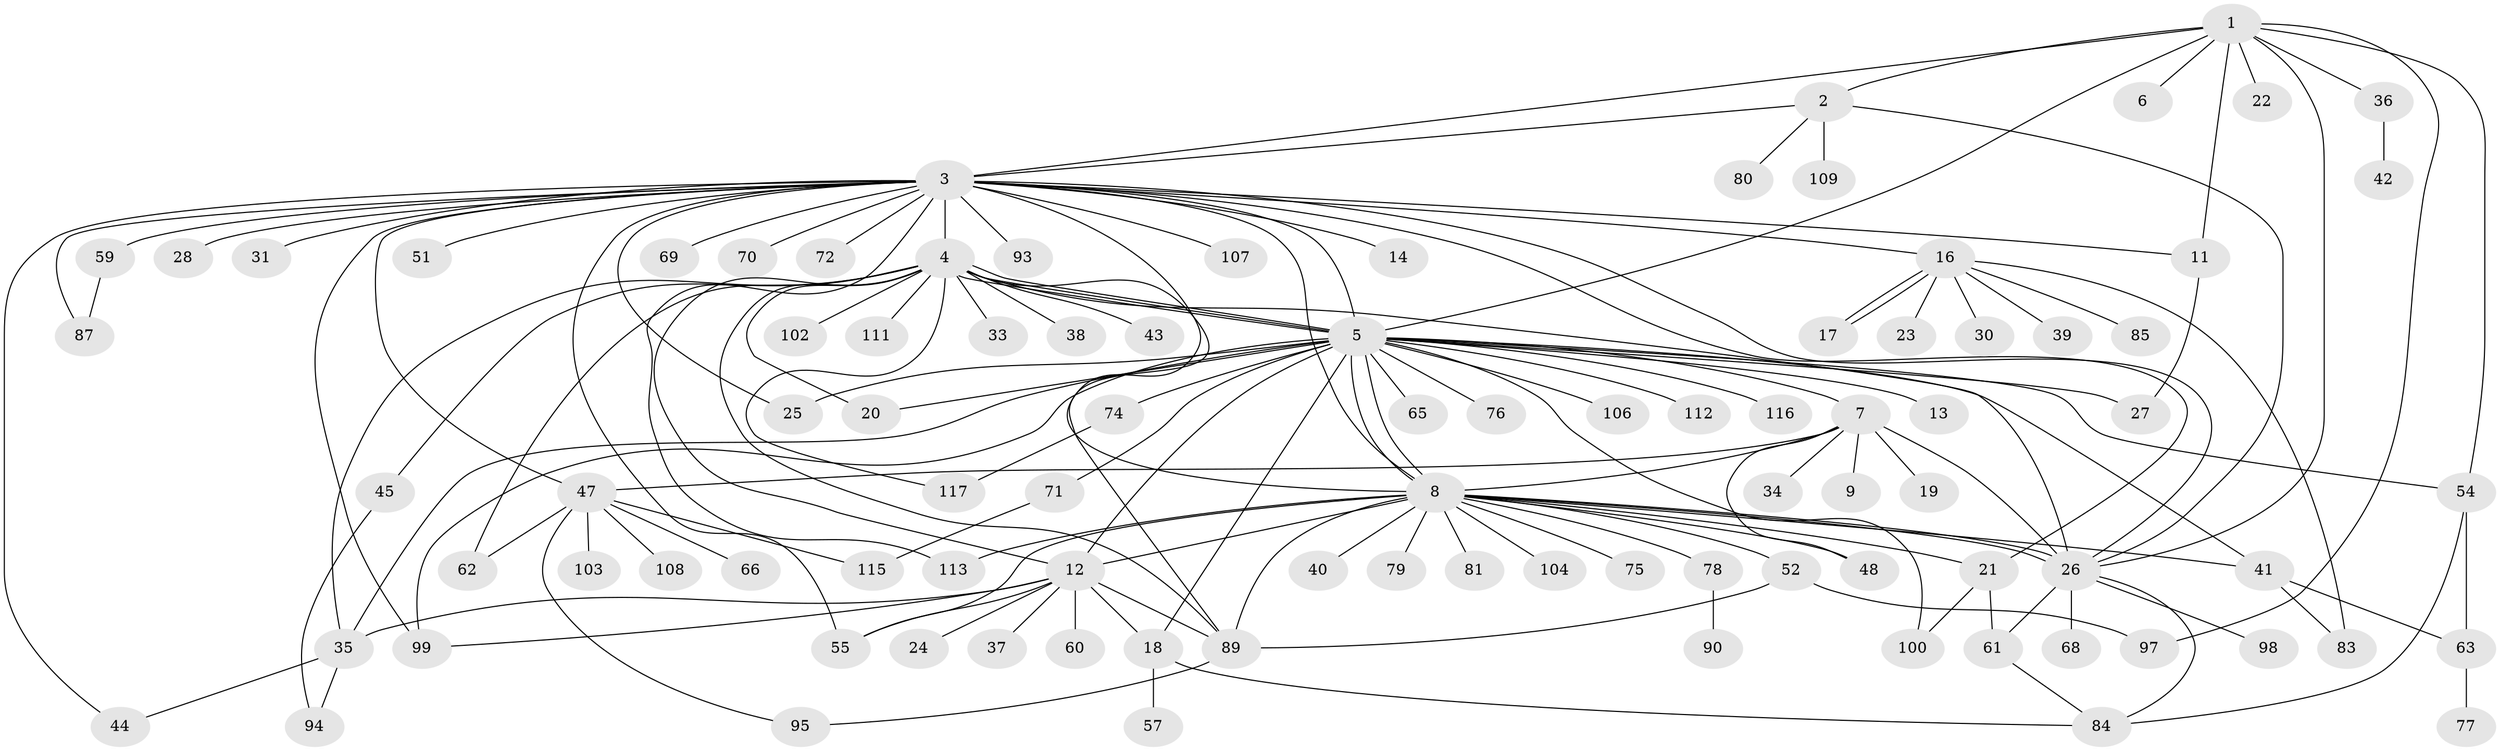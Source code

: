 // Generated by graph-tools (version 1.1) at 2025/51/02/27/25 19:51:57]
// undirected, 94 vertices, 147 edges
graph export_dot {
graph [start="1"]
  node [color=gray90,style=filled];
  1 [super="+53"];
  2 [super="+58"];
  3 [super="+29"];
  4 [super="+64"];
  5 [super="+10"];
  6;
  7 [super="+15"];
  8 [super="+46"];
  9;
  11;
  12 [super="+92"];
  13;
  14 [super="+50"];
  16 [super="+32"];
  17;
  18;
  19;
  20;
  21 [super="+82"];
  22;
  23;
  24;
  25;
  26 [super="+86"];
  27;
  28;
  30;
  31;
  33;
  34;
  35 [super="+56"];
  36;
  37;
  38;
  39;
  40;
  41 [super="+49"];
  42;
  43;
  44 [super="+114"];
  45;
  47 [super="+67"];
  48;
  51;
  52;
  54;
  55;
  57;
  59;
  60;
  61 [super="+110"];
  62 [super="+88"];
  63 [super="+105"];
  65 [super="+73"];
  66;
  68;
  69;
  70;
  71;
  72;
  74;
  75;
  76;
  77;
  78;
  79;
  80;
  81;
  83;
  84 [super="+96"];
  85;
  87 [super="+101"];
  89 [super="+91"];
  90;
  93;
  94;
  95;
  97;
  98;
  99;
  100;
  102;
  103;
  104;
  106;
  107;
  108;
  109;
  111;
  112;
  113;
  115;
  116;
  117;
  1 -- 2;
  1 -- 3;
  1 -- 5 [weight=2];
  1 -- 6;
  1 -- 11;
  1 -- 22;
  1 -- 26 [weight=2];
  1 -- 36;
  1 -- 97;
  1 -- 54;
  2 -- 109;
  2 -- 80;
  2 -- 26;
  2 -- 3;
  3 -- 4 [weight=2];
  3 -- 5;
  3 -- 8;
  3 -- 11;
  3 -- 14;
  3 -- 16 [weight=2];
  3 -- 21;
  3 -- 25;
  3 -- 26;
  3 -- 28;
  3 -- 44;
  3 -- 47;
  3 -- 51;
  3 -- 55;
  3 -- 59;
  3 -- 69;
  3 -- 70;
  3 -- 72;
  3 -- 87;
  3 -- 93;
  3 -- 99;
  3 -- 107;
  3 -- 113;
  3 -- 89;
  3 -- 31;
  4 -- 5;
  4 -- 5;
  4 -- 5;
  4 -- 8;
  4 -- 12;
  4 -- 20;
  4 -- 26 [weight=2];
  4 -- 33 [weight=2];
  4 -- 38;
  4 -- 43;
  4 -- 45;
  4 -- 102;
  4 -- 117;
  4 -- 89;
  4 -- 62;
  4 -- 111;
  4 -- 35;
  5 -- 7;
  5 -- 8;
  5 -- 8;
  5 -- 13;
  5 -- 18;
  5 -- 20;
  5 -- 25;
  5 -- 27;
  5 -- 54;
  5 -- 65;
  5 -- 71;
  5 -- 74;
  5 -- 76;
  5 -- 99;
  5 -- 100;
  5 -- 106;
  5 -- 116;
  5 -- 112;
  5 -- 35;
  5 -- 12;
  5 -- 41;
  7 -- 9;
  7 -- 19;
  7 -- 34;
  7 -- 47;
  7 -- 48;
  7 -- 8;
  7 -- 26;
  8 -- 12 [weight=2];
  8 -- 26;
  8 -- 26;
  8 -- 40;
  8 -- 41;
  8 -- 48;
  8 -- 52;
  8 -- 55;
  8 -- 75;
  8 -- 78;
  8 -- 79;
  8 -- 81;
  8 -- 104;
  8 -- 113;
  8 -- 89;
  8 -- 21;
  11 -- 27;
  12 -- 18;
  12 -- 24;
  12 -- 35;
  12 -- 37;
  12 -- 55;
  12 -- 60;
  12 -- 99;
  12 -- 89;
  16 -- 17;
  16 -- 17;
  16 -- 23;
  16 -- 30;
  16 -- 39;
  16 -- 83;
  16 -- 85;
  18 -- 57;
  18 -- 84;
  21 -- 100;
  21 -- 61;
  26 -- 61;
  26 -- 68;
  26 -- 84;
  26 -- 98;
  35 -- 44;
  35 -- 94;
  36 -- 42;
  41 -- 63;
  41 -- 83;
  45 -- 94;
  47 -- 62;
  47 -- 66;
  47 -- 95;
  47 -- 108;
  47 -- 115;
  47 -- 103;
  52 -- 89;
  52 -- 97;
  54 -- 63;
  54 -- 84;
  59 -- 87;
  61 -- 84;
  63 -- 77;
  71 -- 115;
  74 -- 117;
  78 -- 90;
  89 -- 95;
}
